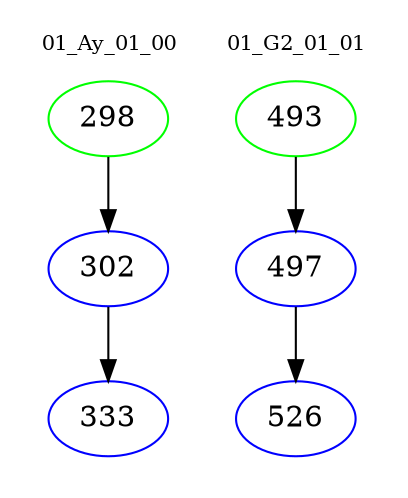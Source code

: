 digraph{
subgraph cluster_0 {
color = white
label = "01_Ay_01_00";
fontsize=10;
T0_298 [label="298", color="green"]
T0_298 -> T0_302 [color="black"]
T0_302 [label="302", color="blue"]
T0_302 -> T0_333 [color="black"]
T0_333 [label="333", color="blue"]
}
subgraph cluster_1 {
color = white
label = "01_G2_01_01";
fontsize=10;
T1_493 [label="493", color="green"]
T1_493 -> T1_497 [color="black"]
T1_497 [label="497", color="blue"]
T1_497 -> T1_526 [color="black"]
T1_526 [label="526", color="blue"]
}
}
